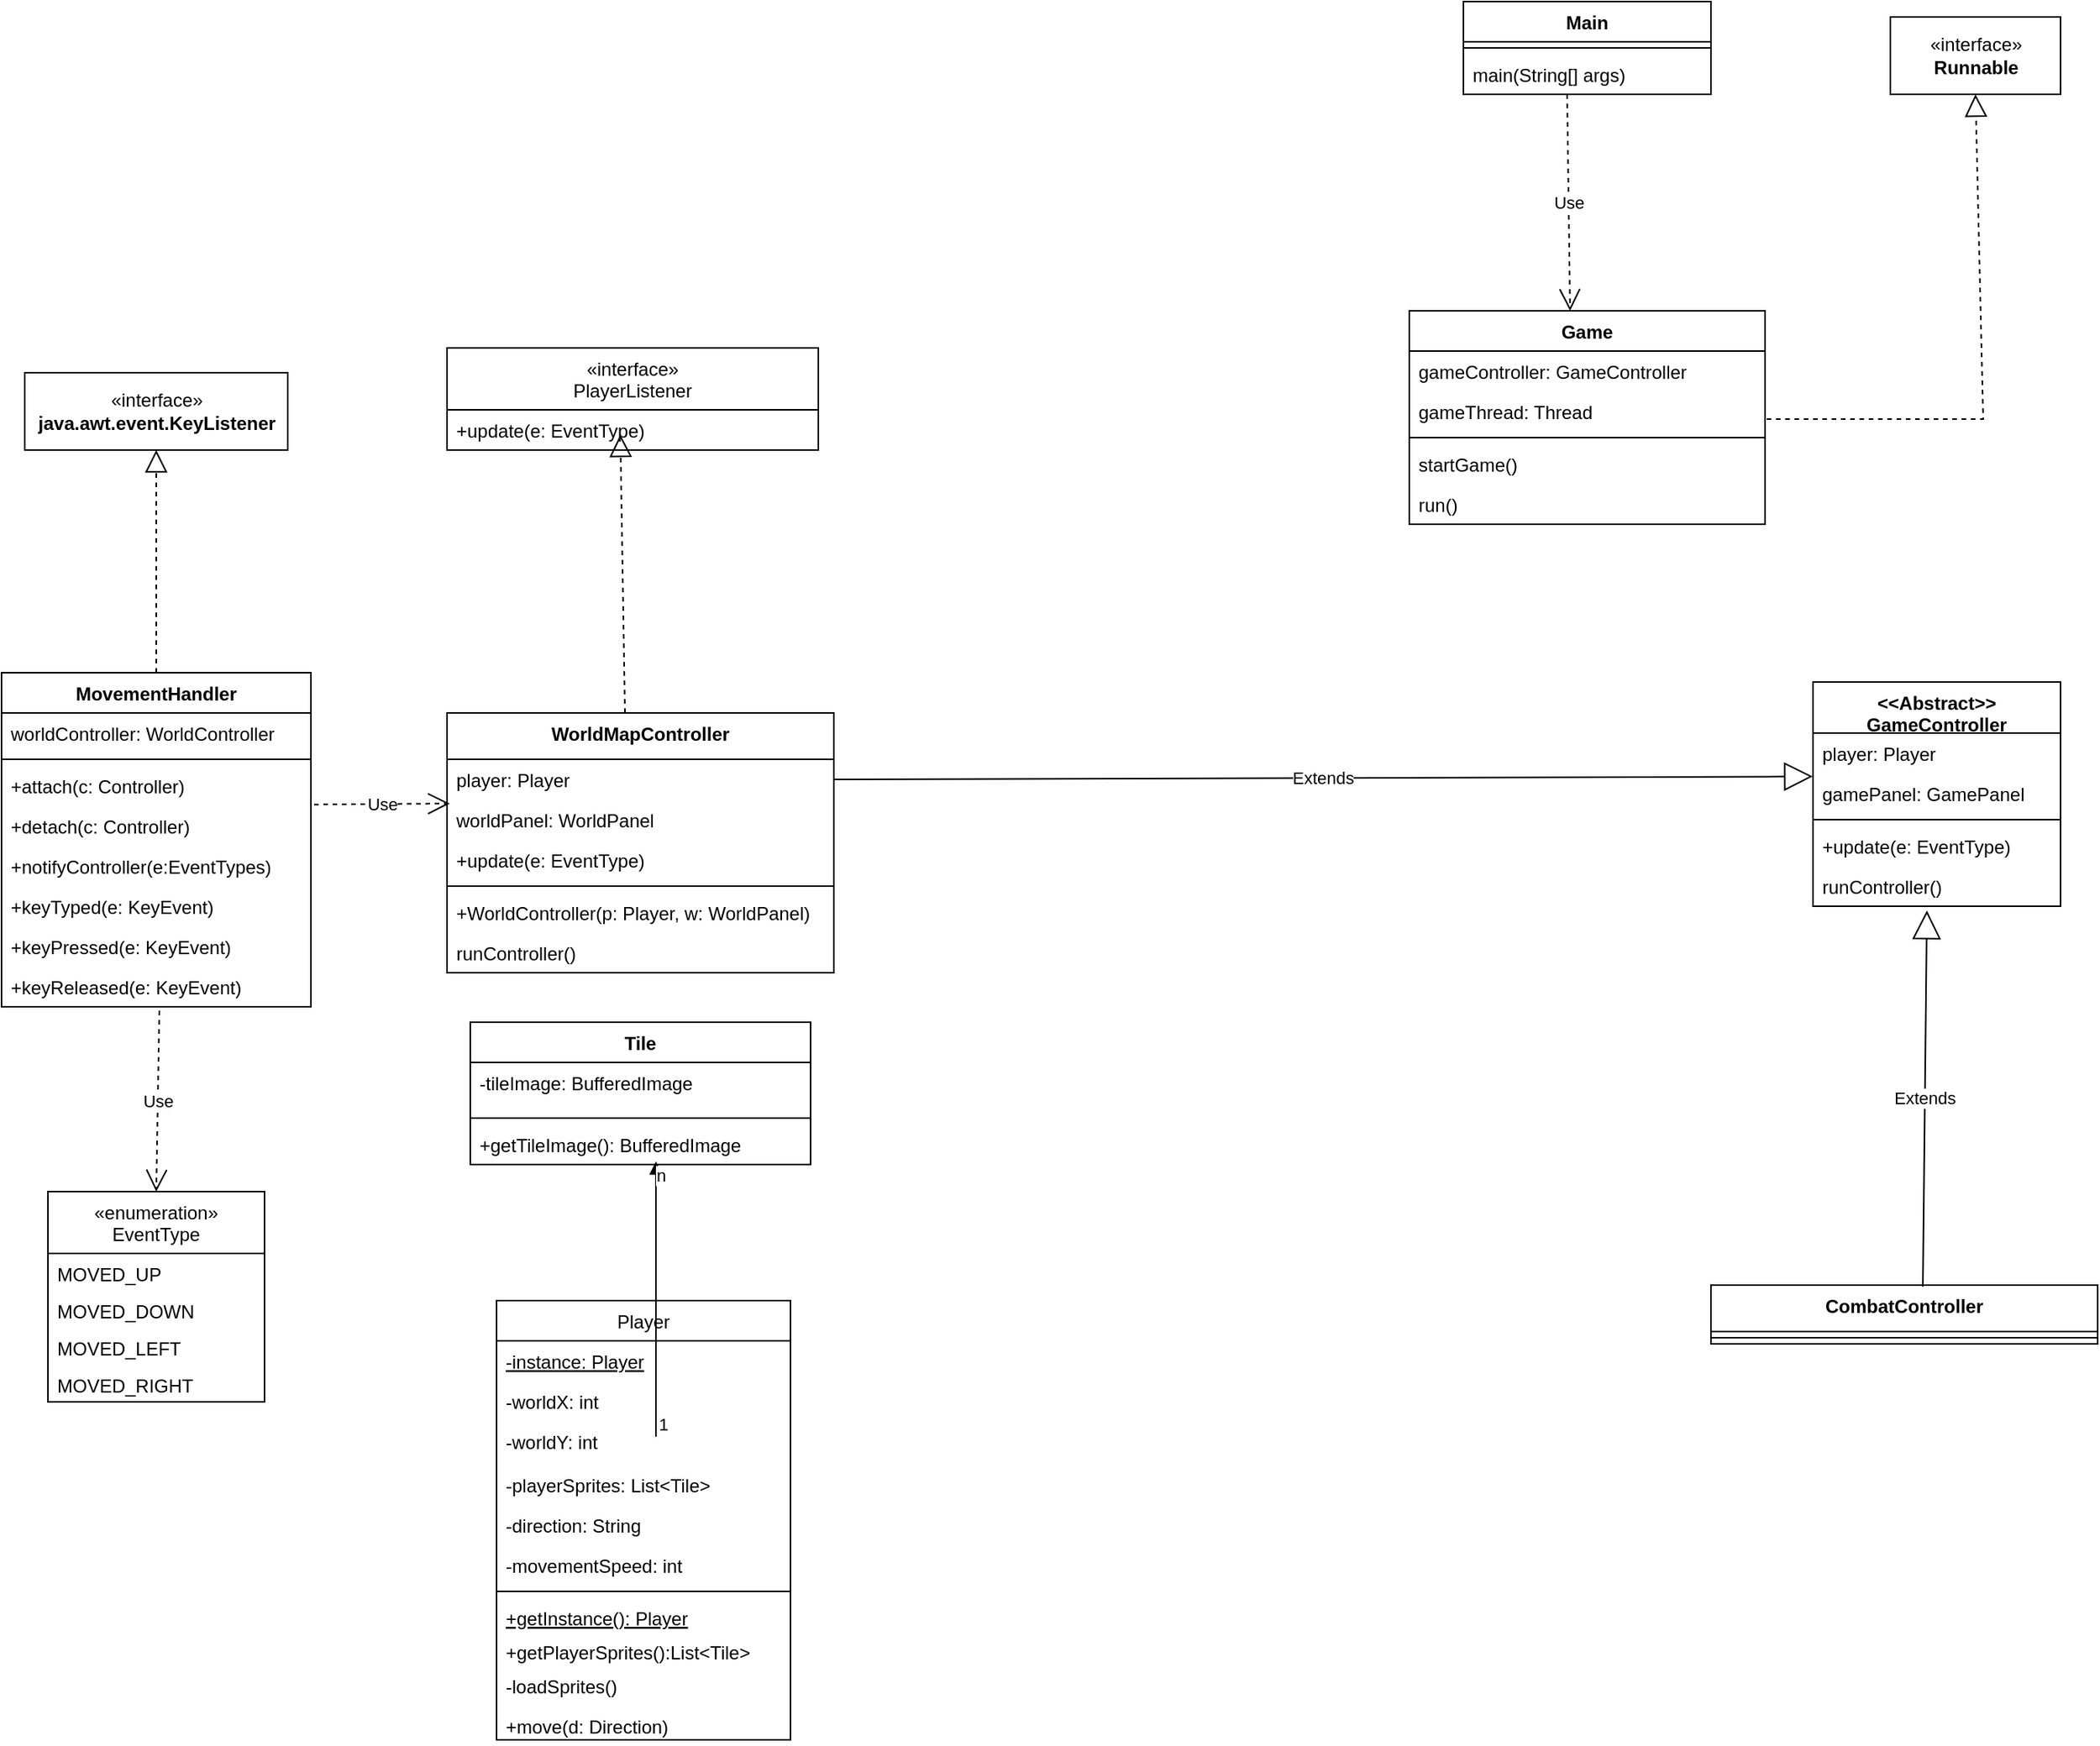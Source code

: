<mxfile version="20.3.0" type="device"><diagram id="eohbMDtSF3-cBigyVldR" name="Pagina-1"><mxGraphModel dx="4669" dy="1331" grid="1" gridSize="20" guides="1" tooltips="1" connect="1" arrows="1" fold="1" page="1" pageScale="1" pageWidth="827" pageHeight="1169" math="0" shadow="0"><root><mxCell id="0"/><mxCell id="1" parent="0"/><mxCell id="uRFBdNXsAztlNJAXBcpH-1" value="«interface»&lt;br&gt;&lt;b&gt;Runnable&lt;/b&gt;" style="html=1;" vertex="1" parent="1"><mxGeometry x="-1199" y="10" width="110" height="50" as="geometry"/></mxCell><mxCell id="uRFBdNXsAztlNJAXBcpH-2" value="Main" style="swimlane;fontStyle=1;align=center;verticalAlign=top;childLayout=stackLayout;horizontal=1;startSize=26;horizontalStack=0;resizeParent=1;resizeParentMax=0;resizeLast=0;collapsible=1;marginBottom=0;" vertex="1" parent="1"><mxGeometry x="-1475" width="160" height="60" as="geometry"/></mxCell><mxCell id="uRFBdNXsAztlNJAXBcpH-4" value="" style="line;strokeWidth=1;fillColor=none;align=left;verticalAlign=middle;spacingTop=-1;spacingLeft=3;spacingRight=3;rotatable=0;labelPosition=right;points=[];portConstraint=eastwest;strokeColor=inherit;" vertex="1" parent="uRFBdNXsAztlNJAXBcpH-2"><mxGeometry y="26" width="160" height="8" as="geometry"/></mxCell><mxCell id="uRFBdNXsAztlNJAXBcpH-5" value="main(String[] args)" style="text;strokeColor=none;fillColor=none;align=left;verticalAlign=top;spacingLeft=4;spacingRight=4;overflow=hidden;rotatable=0;points=[[0,0.5],[1,0.5]];portConstraint=eastwest;" vertex="1" parent="uRFBdNXsAztlNJAXBcpH-2"><mxGeometry y="34" width="160" height="26" as="geometry"/></mxCell><mxCell id="uRFBdNXsAztlNJAXBcpH-6" value="Game" style="swimlane;fontStyle=1;align=center;verticalAlign=top;childLayout=stackLayout;horizontal=1;startSize=26;horizontalStack=0;resizeParent=1;resizeParentMax=0;resizeLast=0;collapsible=1;marginBottom=0;" vertex="1" parent="1"><mxGeometry x="-1510" y="200" width="230" height="138" as="geometry"/></mxCell><mxCell id="uRFBdNXsAztlNJAXBcpH-7" value="gameController: GameController" style="text;strokeColor=none;fillColor=none;align=left;verticalAlign=top;spacingLeft=4;spacingRight=4;overflow=hidden;rotatable=0;points=[[0,0.5],[1,0.5]];portConstraint=eastwest;" vertex="1" parent="uRFBdNXsAztlNJAXBcpH-6"><mxGeometry y="26" width="230" height="26" as="geometry"/></mxCell><mxCell id="uRFBdNXsAztlNJAXBcpH-11" value="gameThread: Thread" style="text;strokeColor=none;fillColor=none;align=left;verticalAlign=top;spacingLeft=4;spacingRight=4;overflow=hidden;rotatable=0;points=[[0,0.5],[1,0.5]];portConstraint=eastwest;" vertex="1" parent="uRFBdNXsAztlNJAXBcpH-6"><mxGeometry y="52" width="230" height="26" as="geometry"/></mxCell><mxCell id="uRFBdNXsAztlNJAXBcpH-8" value="" style="line;strokeWidth=1;fillColor=none;align=left;verticalAlign=middle;spacingTop=-1;spacingLeft=3;spacingRight=3;rotatable=0;labelPosition=right;points=[];portConstraint=eastwest;strokeColor=inherit;" vertex="1" parent="uRFBdNXsAztlNJAXBcpH-6"><mxGeometry y="78" width="230" height="8" as="geometry"/></mxCell><mxCell id="uRFBdNXsAztlNJAXBcpH-9" value="startGame()" style="text;strokeColor=none;fillColor=none;align=left;verticalAlign=top;spacingLeft=4;spacingRight=4;overflow=hidden;rotatable=0;points=[[0,0.5],[1,0.5]];portConstraint=eastwest;" vertex="1" parent="uRFBdNXsAztlNJAXBcpH-6"><mxGeometry y="86" width="230" height="26" as="geometry"/></mxCell><mxCell id="uRFBdNXsAztlNJAXBcpH-10" value="run()" style="text;strokeColor=none;fillColor=none;align=left;verticalAlign=top;spacingLeft=4;spacingRight=4;overflow=hidden;rotatable=0;points=[[0,0.5],[1,0.5]];portConstraint=eastwest;" vertex="1" parent="uRFBdNXsAztlNJAXBcpH-6"><mxGeometry y="112" width="230" height="26" as="geometry"/></mxCell><mxCell id="uRFBdNXsAztlNJAXBcpH-12" value="Use" style="endArrow=open;endSize=12;dashed=1;html=1;rounded=0;exitX=0.419;exitY=1;exitDx=0;exitDy=0;exitPerimeter=0;entryX=0.452;entryY=0;entryDx=0;entryDy=0;entryPerimeter=0;" edge="1" parent="1" source="uRFBdNXsAztlNJAXBcpH-5" target="uRFBdNXsAztlNJAXBcpH-6"><mxGeometry width="160" relative="1" as="geometry"><mxPoint x="-1479" y="80" as="sourcePoint"/><mxPoint x="-1319" y="80" as="targetPoint"/></mxGeometry></mxCell><mxCell id="uRFBdNXsAztlNJAXBcpH-13" value="" style="endArrow=block;dashed=1;endFill=0;endSize=12;html=1;rounded=0;entryX=0.5;entryY=1;entryDx=0;entryDy=0;" edge="1" parent="1" target="uRFBdNXsAztlNJAXBcpH-1"><mxGeometry width="160" relative="1" as="geometry"><mxPoint x="-1279" y="270" as="sourcePoint"/><mxPoint x="-1119" y="270" as="targetPoint"/><Array as="points"><mxPoint x="-1139" y="270"/></Array></mxGeometry></mxCell><mxCell id="uRFBdNXsAztlNJAXBcpH-61" value="Player" style="swimlane;fontStyle=0;childLayout=stackLayout;horizontal=1;startSize=26;fillColor=none;horizontalStack=0;resizeParent=1;resizeParentMax=0;resizeLast=0;collapsible=1;marginBottom=0;" vertex="1" parent="1"><mxGeometry x="-2100" y="840" width="190" height="284" as="geometry"/></mxCell><mxCell id="uRFBdNXsAztlNJAXBcpH-62" value="-instance: Player&#10;" style="text;strokeColor=none;fillColor=none;align=left;verticalAlign=top;spacingLeft=4;spacingRight=4;overflow=hidden;rotatable=0;points=[[0,0.5],[1,0.5]];portConstraint=eastwest;fontStyle=4" vertex="1" parent="uRFBdNXsAztlNJAXBcpH-61"><mxGeometry y="26" width="190" height="26" as="geometry"/></mxCell><mxCell id="uRFBdNXsAztlNJAXBcpH-63" value="-worldX: int&#10;" style="text;strokeColor=none;fillColor=none;align=left;verticalAlign=top;spacingLeft=4;spacingRight=4;overflow=hidden;rotatable=0;points=[[0,0.5],[1,0.5]];portConstraint=eastwest;" vertex="1" parent="uRFBdNXsAztlNJAXBcpH-61"><mxGeometry y="52" width="190" height="26" as="geometry"/></mxCell><mxCell id="uRFBdNXsAztlNJAXBcpH-64" value="-worldY: int" style="text;strokeColor=none;fillColor=none;align=left;verticalAlign=top;spacingLeft=4;spacingRight=4;overflow=hidden;rotatable=0;points=[[0,0.5],[1,0.5]];portConstraint=eastwest;" vertex="1" parent="uRFBdNXsAztlNJAXBcpH-61"><mxGeometry y="78" width="190" height="28" as="geometry"/></mxCell><mxCell id="uRFBdNXsAztlNJAXBcpH-65" value="-playerSprites: List&lt;Tile&gt;" style="text;strokeColor=none;fillColor=none;align=left;verticalAlign=top;spacingLeft=4;spacingRight=4;overflow=hidden;rotatable=0;points=[[0,0.5],[1,0.5]];portConstraint=eastwest;" vertex="1" parent="uRFBdNXsAztlNJAXBcpH-61"><mxGeometry y="106" width="190" height="26" as="geometry"/></mxCell><mxCell id="uRFBdNXsAztlNJAXBcpH-66" value="-direction: String" style="text;strokeColor=none;fillColor=none;align=left;verticalAlign=top;spacingLeft=4;spacingRight=4;overflow=hidden;rotatable=0;points=[[0,0.5],[1,0.5]];portConstraint=eastwest;" vertex="1" parent="uRFBdNXsAztlNJAXBcpH-61"><mxGeometry y="132" width="190" height="26" as="geometry"/></mxCell><mxCell id="uRFBdNXsAztlNJAXBcpH-67" value="-movementSpeed: int" style="text;strokeColor=none;fillColor=none;align=left;verticalAlign=top;spacingLeft=4;spacingRight=4;overflow=hidden;rotatable=0;points=[[0,0.5],[1,0.5]];portConstraint=eastwest;" vertex="1" parent="uRFBdNXsAztlNJAXBcpH-61"><mxGeometry y="158" width="190" height="26" as="geometry"/></mxCell><mxCell id="uRFBdNXsAztlNJAXBcpH-68" value="" style="line;strokeWidth=1;fillColor=none;align=left;verticalAlign=middle;spacingTop=-1;spacingLeft=3;spacingRight=3;rotatable=0;labelPosition=right;points=[];portConstraint=eastwest;strokeColor=inherit;" vertex="1" parent="uRFBdNXsAztlNJAXBcpH-61"><mxGeometry y="184" width="190" height="8" as="geometry"/></mxCell><mxCell id="uRFBdNXsAztlNJAXBcpH-69" value="+getInstance(): Player" style="text;strokeColor=none;fillColor=none;align=left;verticalAlign=top;spacingLeft=4;spacingRight=4;overflow=hidden;rotatable=0;points=[[0,0.5],[1,0.5]];portConstraint=eastwest;fontStyle=4" vertex="1" parent="uRFBdNXsAztlNJAXBcpH-61"><mxGeometry y="192" width="190" height="22" as="geometry"/></mxCell><mxCell id="uRFBdNXsAztlNJAXBcpH-70" value="+getPlayerSprites():List&lt;Tile&gt;&#10;" style="text;strokeColor=none;fillColor=none;align=left;verticalAlign=top;spacingLeft=4;spacingRight=4;overflow=hidden;rotatable=0;points=[[0,0.5],[1,0.5]];portConstraint=eastwest;" vertex="1" parent="uRFBdNXsAztlNJAXBcpH-61"><mxGeometry y="214" width="190" height="22" as="geometry"/></mxCell><mxCell id="uRFBdNXsAztlNJAXBcpH-71" value="-loadSprites()" style="text;strokeColor=none;fillColor=none;align=left;verticalAlign=top;spacingLeft=4;spacingRight=4;overflow=hidden;rotatable=0;points=[[0,0.5],[1,0.5]];portConstraint=eastwest;" vertex="1" parent="uRFBdNXsAztlNJAXBcpH-61"><mxGeometry y="236" width="190" height="26" as="geometry"/></mxCell><mxCell id="uRFBdNXsAztlNJAXBcpH-72" value="+move(d: Direction)&#10;" style="text;strokeColor=none;fillColor=none;align=left;verticalAlign=top;spacingLeft=4;spacingRight=4;overflow=hidden;rotatable=0;points=[[0,0.5],[1,0.5]];portConstraint=eastwest;" vertex="1" parent="uRFBdNXsAztlNJAXBcpH-61"><mxGeometry y="262" width="190" height="22" as="geometry"/></mxCell><mxCell id="uRFBdNXsAztlNJAXBcpH-73" value="Tile&#10;" style="swimlane;fontStyle=1;align=center;verticalAlign=top;childLayout=stackLayout;horizontal=1;startSize=26;horizontalStack=0;resizeParent=1;resizeParentMax=0;resizeLast=0;collapsible=1;marginBottom=0;" vertex="1" parent="1"><mxGeometry x="-2117" y="660" width="220" height="92" as="geometry"/></mxCell><mxCell id="uRFBdNXsAztlNJAXBcpH-74" value="-tileImage: BufferedImage&#10;" style="text;strokeColor=none;fillColor=none;align=left;verticalAlign=top;spacingLeft=4;spacingRight=4;overflow=hidden;rotatable=0;points=[[0,0.5],[1,0.5]];portConstraint=eastwest;" vertex="1" parent="uRFBdNXsAztlNJAXBcpH-73"><mxGeometry y="26" width="220" height="32" as="geometry"/></mxCell><mxCell id="uRFBdNXsAztlNJAXBcpH-75" value="" style="line;strokeWidth=1;fillColor=none;align=left;verticalAlign=middle;spacingTop=-1;spacingLeft=3;spacingRight=3;rotatable=0;labelPosition=right;points=[];portConstraint=eastwest;strokeColor=inherit;" vertex="1" parent="uRFBdNXsAztlNJAXBcpH-73"><mxGeometry y="58" width="220" height="8" as="geometry"/></mxCell><mxCell id="uRFBdNXsAztlNJAXBcpH-76" value="+getTileImage(): BufferedImage" style="text;strokeColor=none;fillColor=none;align=left;verticalAlign=top;spacingLeft=4;spacingRight=4;overflow=hidden;rotatable=0;points=[[0,0.5],[1,0.5]];portConstraint=eastwest;" vertex="1" parent="uRFBdNXsAztlNJAXBcpH-73"><mxGeometry y="66" width="220" height="26" as="geometry"/></mxCell><mxCell id="uRFBdNXsAztlNJAXBcpH-77" value="«interface»&lt;br&gt;&lt;b&gt;java.awt.event.KeyListener&lt;br&gt;&lt;/b&gt;" style="html=1;" vertex="1" parent="1"><mxGeometry x="-2405" y="240" width="170" height="50" as="geometry"/></mxCell><mxCell id="uRFBdNXsAztlNJAXBcpH-78" value="" style="endArrow=block;dashed=1;endFill=0;endSize=12;html=1;rounded=0;exitX=0.5;exitY=0;exitDx=0;exitDy=0;entryX=0.5;entryY=1;entryDx=0;entryDy=0;" edge="1" parent="1" source="uRFBdNXsAztlNJAXBcpH-79" target="uRFBdNXsAztlNJAXBcpH-77"><mxGeometry width="160" relative="1" as="geometry"><mxPoint x="-2623.8" y="368.544" as="sourcePoint"/><mxPoint x="-2429" y="420" as="targetPoint"/></mxGeometry></mxCell><mxCell id="uRFBdNXsAztlNJAXBcpH-79" value="MovementHandler" style="swimlane;fontStyle=1;align=center;verticalAlign=top;childLayout=stackLayout;horizontal=1;startSize=26;horizontalStack=0;resizeParent=1;resizeParentMax=0;resizeLast=0;collapsible=1;marginBottom=0;" vertex="1" parent="1"><mxGeometry x="-2420" y="434" width="200" height="216" as="geometry"/></mxCell><mxCell id="uRFBdNXsAztlNJAXBcpH-80" value="worldController: WorldController" style="text;strokeColor=none;fillColor=none;align=left;verticalAlign=top;spacingLeft=4;spacingRight=4;overflow=hidden;rotatable=0;points=[[0,0.5],[1,0.5]];portConstraint=eastwest;" vertex="1" parent="uRFBdNXsAztlNJAXBcpH-79"><mxGeometry y="26" width="200" height="26" as="geometry"/></mxCell><mxCell id="uRFBdNXsAztlNJAXBcpH-81" value="" style="line;strokeWidth=1;fillColor=none;align=left;verticalAlign=middle;spacingTop=-1;spacingLeft=3;spacingRight=3;rotatable=0;labelPosition=right;points=[];portConstraint=eastwest;strokeColor=inherit;" vertex="1" parent="uRFBdNXsAztlNJAXBcpH-79"><mxGeometry y="52" width="200" height="8" as="geometry"/></mxCell><mxCell id="uRFBdNXsAztlNJAXBcpH-82" value="+attach(c: Controller)" style="text;strokeColor=none;fillColor=none;align=left;verticalAlign=top;spacingLeft=4;spacingRight=4;overflow=hidden;rotatable=0;points=[[0,0.5],[1,0.5]];portConstraint=eastwest;" vertex="1" parent="uRFBdNXsAztlNJAXBcpH-79"><mxGeometry y="60" width="200" height="26" as="geometry"/></mxCell><mxCell id="uRFBdNXsAztlNJAXBcpH-83" value="+detach(c: Controller)" style="text;strokeColor=none;fillColor=none;align=left;verticalAlign=top;spacingLeft=4;spacingRight=4;overflow=hidden;rotatable=0;points=[[0,0.5],[1,0.5]];portConstraint=eastwest;" vertex="1" parent="uRFBdNXsAztlNJAXBcpH-79"><mxGeometry y="86" width="200" height="26" as="geometry"/></mxCell><mxCell id="uRFBdNXsAztlNJAXBcpH-84" value="+notifyController(e:EventTypes)" style="text;strokeColor=none;fillColor=none;align=left;verticalAlign=top;spacingLeft=4;spacingRight=4;overflow=hidden;rotatable=0;points=[[0,0.5],[1,0.5]];portConstraint=eastwest;" vertex="1" parent="uRFBdNXsAztlNJAXBcpH-79"><mxGeometry y="112" width="200" height="26" as="geometry"/></mxCell><mxCell id="uRFBdNXsAztlNJAXBcpH-85" value="+keyTyped(e: KeyEvent)" style="text;strokeColor=none;fillColor=none;align=left;verticalAlign=top;spacingLeft=4;spacingRight=4;overflow=hidden;rotatable=0;points=[[0,0.5],[1,0.5]];portConstraint=eastwest;" vertex="1" parent="uRFBdNXsAztlNJAXBcpH-79"><mxGeometry y="138" width="200" height="26" as="geometry"/></mxCell><mxCell id="uRFBdNXsAztlNJAXBcpH-86" value="+keyPressed(e: KeyEvent)" style="text;strokeColor=none;fillColor=none;align=left;verticalAlign=top;spacingLeft=4;spacingRight=4;overflow=hidden;rotatable=0;points=[[0,0.5],[1,0.5]];portConstraint=eastwest;" vertex="1" parent="uRFBdNXsAztlNJAXBcpH-79"><mxGeometry y="164" width="200" height="26" as="geometry"/></mxCell><mxCell id="uRFBdNXsAztlNJAXBcpH-87" value="+keyReleased(e: KeyEvent)" style="text;strokeColor=none;fillColor=none;align=left;verticalAlign=top;spacingLeft=4;spacingRight=4;overflow=hidden;rotatable=0;points=[[0,0.5],[1,0.5]];portConstraint=eastwest;" vertex="1" parent="uRFBdNXsAztlNJAXBcpH-79"><mxGeometry y="190" width="200" height="26" as="geometry"/></mxCell><mxCell id="uRFBdNXsAztlNJAXBcpH-88" value="WorldMapController" style="swimlane;fontStyle=1;align=center;verticalAlign=top;childLayout=stackLayout;horizontal=1;startSize=30;horizontalStack=0;resizeParent=1;resizeParentMax=0;resizeLast=0;collapsible=1;marginBottom=0;" vertex="1" parent="1"><mxGeometry x="-2132" y="460" width="250" height="168" as="geometry"/></mxCell><mxCell id="uRFBdNXsAztlNJAXBcpH-89" value="player: Player" style="text;strokeColor=none;fillColor=none;align=left;verticalAlign=top;spacingLeft=4;spacingRight=4;overflow=hidden;rotatable=0;points=[[0,0.5],[1,0.5]];portConstraint=eastwest;" vertex="1" parent="uRFBdNXsAztlNJAXBcpH-88"><mxGeometry y="30" width="250" height="26" as="geometry"/></mxCell><mxCell id="uRFBdNXsAztlNJAXBcpH-90" value="worldPanel: WorldPanel" style="text;strokeColor=none;fillColor=none;align=left;verticalAlign=top;spacingLeft=4;spacingRight=4;overflow=hidden;rotatable=0;points=[[0,0.5],[1,0.5]];portConstraint=eastwest;" vertex="1" parent="uRFBdNXsAztlNJAXBcpH-88"><mxGeometry y="56" width="250" height="26" as="geometry"/></mxCell><mxCell id="uRFBdNXsAztlNJAXBcpH-91" value="+update(e: EventType)" style="text;strokeColor=none;fillColor=none;align=left;verticalAlign=top;spacingLeft=4;spacingRight=4;overflow=hidden;rotatable=0;points=[[0,0.5],[1,0.5]];portConstraint=eastwest;" vertex="1" parent="uRFBdNXsAztlNJAXBcpH-88"><mxGeometry y="82" width="250" height="26" as="geometry"/></mxCell><mxCell id="uRFBdNXsAztlNJAXBcpH-92" value="" style="line;strokeWidth=1;fillColor=none;align=left;verticalAlign=middle;spacingTop=-1;spacingLeft=3;spacingRight=3;rotatable=0;labelPosition=right;points=[];portConstraint=eastwest;strokeColor=inherit;" vertex="1" parent="uRFBdNXsAztlNJAXBcpH-88"><mxGeometry y="108" width="250" height="8" as="geometry"/></mxCell><mxCell id="uRFBdNXsAztlNJAXBcpH-93" value="+WorldController(p: Player, w: WorldPanel)&#10;" style="text;strokeColor=none;fillColor=none;align=left;verticalAlign=top;spacingLeft=4;spacingRight=4;overflow=hidden;rotatable=0;points=[[0,0.5],[1,0.5]];portConstraint=eastwest;" vertex="1" parent="uRFBdNXsAztlNJAXBcpH-88"><mxGeometry y="116" width="250" height="26" as="geometry"/></mxCell><mxCell id="uRFBdNXsAztlNJAXBcpH-127" value="runController()" style="text;strokeColor=none;fillColor=none;align=left;verticalAlign=top;spacingLeft=4;spacingRight=4;overflow=hidden;rotatable=0;points=[[0,0.5],[1,0.5]];portConstraint=eastwest;" vertex="1" parent="uRFBdNXsAztlNJAXBcpH-88"><mxGeometry y="142" width="250" height="26" as="geometry"/></mxCell><mxCell id="uRFBdNXsAztlNJAXBcpH-95" value="«enumeration»&#10;EventType" style="swimlane;fontStyle=0;childLayout=stackLayout;horizontal=1;startSize=40;fillColor=none;horizontalStack=0;resizeParent=1;resizeParentMax=0;resizeLast=0;collapsible=1;marginBottom=0;" vertex="1" parent="1"><mxGeometry x="-2390" y="769.5" width="140" height="136" as="geometry"><mxRectangle x="660" y="50" width="120" height="40" as="alternateBounds"/></mxGeometry></mxCell><mxCell id="uRFBdNXsAztlNJAXBcpH-96" value="MOVED_UP&#10;" style="text;strokeColor=none;fillColor=none;align=left;verticalAlign=top;spacingLeft=4;spacingRight=4;overflow=hidden;rotatable=0;points=[[0,0.5],[1,0.5]];portConstraint=eastwest;" vertex="1" parent="uRFBdNXsAztlNJAXBcpH-95"><mxGeometry y="40" width="140" height="24" as="geometry"/></mxCell><mxCell id="uRFBdNXsAztlNJAXBcpH-97" value="MOVED_DOWN&#10;" style="text;strokeColor=none;fillColor=none;align=left;verticalAlign=top;spacingLeft=4;spacingRight=4;overflow=hidden;rotatable=0;points=[[0,0.5],[1,0.5]];portConstraint=eastwest;" vertex="1" parent="uRFBdNXsAztlNJAXBcpH-95"><mxGeometry y="64" width="140" height="24" as="geometry"/></mxCell><mxCell id="uRFBdNXsAztlNJAXBcpH-98" value="MOVED_LEFT&#10;" style="text;strokeColor=none;fillColor=none;align=left;verticalAlign=top;spacingLeft=4;spacingRight=4;overflow=hidden;rotatable=0;points=[[0,0.5],[1,0.5]];portConstraint=eastwest;" vertex="1" parent="uRFBdNXsAztlNJAXBcpH-95"><mxGeometry y="88" width="140" height="24" as="geometry"/></mxCell><mxCell id="uRFBdNXsAztlNJAXBcpH-99" value="MOVED_RIGHT" style="text;strokeColor=none;fillColor=none;align=left;verticalAlign=top;spacingLeft=4;spacingRight=4;overflow=hidden;rotatable=0;points=[[0,0.5],[1,0.5]];portConstraint=eastwest;" vertex="1" parent="uRFBdNXsAztlNJAXBcpH-95"><mxGeometry y="112" width="140" height="24" as="geometry"/></mxCell><mxCell id="uRFBdNXsAztlNJAXBcpH-100" value="«interface»&#10;PlayerListener" style="swimlane;fontStyle=0;childLayout=stackLayout;horizontal=1;startSize=40;fillColor=none;horizontalStack=0;resizeParent=1;resizeParentMax=0;resizeLast=0;collapsible=1;marginBottom=0;" vertex="1" parent="1"><mxGeometry x="-2132" y="224" width="240" height="66" as="geometry"/></mxCell><mxCell id="uRFBdNXsAztlNJAXBcpH-101" value="+update(e: EventType)" style="text;strokeColor=none;fillColor=none;align=left;verticalAlign=top;spacingLeft=4;spacingRight=4;overflow=hidden;rotatable=0;points=[[0,0.5],[1,0.5]];portConstraint=eastwest;" vertex="1" parent="uRFBdNXsAztlNJAXBcpH-100"><mxGeometry y="40" width="240" height="26" as="geometry"/></mxCell><mxCell id="uRFBdNXsAztlNJAXBcpH-102" value="" style="endArrow=block;dashed=1;endFill=0;endSize=12;html=1;rounded=0;exitX=0.5;exitY=0;exitDx=0;exitDy=0;" edge="1" parent="1"><mxGeometry width="160" relative="1" as="geometry"><mxPoint x="-2017" y="460" as="sourcePoint"/><mxPoint x="-2020" y="280" as="targetPoint"/><Array as="points"/></mxGeometry></mxCell><mxCell id="uRFBdNXsAztlNJAXBcpH-103" value="" style="endArrow=block;endFill=1;html=1;edgeStyle=orthogonalEdgeStyle;align=left;verticalAlign=top;rounded=0;" edge="1" parent="1"><mxGeometry x="-1" relative="1" as="geometry"><mxPoint x="-1997" y="928" as="sourcePoint"/><mxPoint x="-1997" y="750" as="targetPoint"/></mxGeometry></mxCell><mxCell id="uRFBdNXsAztlNJAXBcpH-104" value="1" style="edgeLabel;resizable=0;html=1;align=left;verticalAlign=bottom;" connectable="0" vertex="1" parent="uRFBdNXsAztlNJAXBcpH-103"><mxGeometry x="-1" relative="1" as="geometry"/></mxCell><mxCell id="uRFBdNXsAztlNJAXBcpH-105" value="n" style="edgeLabel;html=1;align=center;verticalAlign=middle;resizable=0;points=[];" vertex="1" connectable="0" parent="uRFBdNXsAztlNJAXBcpH-103"><mxGeometry x="0.898" y="-3" relative="1" as="geometry"><mxPoint as="offset"/></mxGeometry></mxCell><mxCell id="uRFBdNXsAztlNJAXBcpH-106" value="Use" style="endArrow=open;endSize=12;dashed=1;html=1;rounded=0;entryX=0.007;entryY=0.099;entryDx=0;entryDy=0;entryPerimeter=0;" edge="1" parent="1" target="uRFBdNXsAztlNJAXBcpH-90"><mxGeometry width="160" relative="1" as="geometry"><mxPoint x="-2218" y="519.23" as="sourcePoint"/><mxPoint x="-2058" y="519.23" as="targetPoint"/></mxGeometry></mxCell><mxCell id="uRFBdNXsAztlNJAXBcpH-107" value="Use" style="endArrow=open;endSize=12;dashed=1;html=1;rounded=0;entryX=0.5;entryY=0;entryDx=0;entryDy=0;exitX=0.51;exitY=1.096;exitDx=0;exitDy=0;exitPerimeter=0;" edge="1" parent="1" source="uRFBdNXsAztlNJAXBcpH-87" target="uRFBdNXsAztlNJAXBcpH-95"><mxGeometry width="160" relative="1" as="geometry"><mxPoint x="-2322.75" y="684.16" as="sourcePoint"/><mxPoint x="-2250" y="683.504" as="targetPoint"/></mxGeometry></mxCell><mxCell id="uRFBdNXsAztlNJAXBcpH-108" value="&lt;&lt;Abstract&gt;&gt;&#10;GameController" style="swimlane;fontStyle=1;align=center;verticalAlign=top;childLayout=stackLayout;horizontal=1;startSize=33;horizontalStack=0;resizeParent=1;resizeParentMax=0;resizeLast=0;collapsible=1;marginBottom=0;" vertex="1" parent="1"><mxGeometry x="-1249" y="440" width="160" height="145" as="geometry"/></mxCell><mxCell id="uRFBdNXsAztlNJAXBcpH-109" value="player: Player" style="text;strokeColor=none;fillColor=none;align=left;verticalAlign=top;spacingLeft=4;spacingRight=4;overflow=hidden;rotatable=0;points=[[0,0.5],[1,0.5]];portConstraint=eastwest;" vertex="1" parent="uRFBdNXsAztlNJAXBcpH-108"><mxGeometry y="33" width="160" height="26" as="geometry"/></mxCell><mxCell id="uRFBdNXsAztlNJAXBcpH-113" value="gamePanel: GamePanel" style="text;strokeColor=none;fillColor=none;align=left;verticalAlign=top;spacingLeft=4;spacingRight=4;overflow=hidden;rotatable=0;points=[[0,0.5],[1,0.5]];portConstraint=eastwest;" vertex="1" parent="uRFBdNXsAztlNJAXBcpH-108"><mxGeometry y="59" width="160" height="26" as="geometry"/></mxCell><mxCell id="uRFBdNXsAztlNJAXBcpH-110" value="" style="line;strokeWidth=1;fillColor=none;align=left;verticalAlign=middle;spacingTop=-1;spacingLeft=3;spacingRight=3;rotatable=0;labelPosition=right;points=[];portConstraint=eastwest;strokeColor=inherit;" vertex="1" parent="uRFBdNXsAztlNJAXBcpH-108"><mxGeometry y="85" width="160" height="8" as="geometry"/></mxCell><mxCell id="uRFBdNXsAztlNJAXBcpH-111" value="+update(e: EventType)" style="text;strokeColor=none;fillColor=none;align=left;verticalAlign=top;spacingLeft=4;spacingRight=4;overflow=hidden;rotatable=0;points=[[0,0.5],[1,0.5]];portConstraint=eastwest;" vertex="1" parent="uRFBdNXsAztlNJAXBcpH-108"><mxGeometry y="93" width="160" height="26" as="geometry"/></mxCell><mxCell id="uRFBdNXsAztlNJAXBcpH-126" value="runController()" style="text;strokeColor=none;fillColor=none;align=left;verticalAlign=top;spacingLeft=4;spacingRight=4;overflow=hidden;rotatable=0;points=[[0,0.5],[1,0.5]];portConstraint=eastwest;" vertex="1" parent="uRFBdNXsAztlNJAXBcpH-108"><mxGeometry y="119" width="160" height="26" as="geometry"/></mxCell><mxCell id="uRFBdNXsAztlNJAXBcpH-114" value="CombatController" style="swimlane;fontStyle=1;align=center;verticalAlign=top;childLayout=stackLayout;horizontal=1;startSize=30;horizontalStack=0;resizeParent=1;resizeParentMax=0;resizeLast=0;collapsible=1;marginBottom=0;" vertex="1" parent="1"><mxGeometry x="-1315" y="830" width="250" height="38" as="geometry"/></mxCell><mxCell id="uRFBdNXsAztlNJAXBcpH-118" value="" style="line;strokeWidth=1;fillColor=none;align=left;verticalAlign=middle;spacingTop=-1;spacingLeft=3;spacingRight=3;rotatable=0;labelPosition=right;points=[];portConstraint=eastwest;strokeColor=inherit;" vertex="1" parent="uRFBdNXsAztlNJAXBcpH-114"><mxGeometry y="30" width="250" height="8" as="geometry"/></mxCell><mxCell id="uRFBdNXsAztlNJAXBcpH-121" value="Extends" style="endArrow=block;endSize=16;endFill=0;html=1;rounded=0;exitX=1;exitY=0.5;exitDx=0;exitDy=0;entryX=-0.001;entryY=1.081;entryDx=0;entryDy=0;entryPerimeter=0;" edge="1" parent="1" source="uRFBdNXsAztlNJAXBcpH-89" target="uRFBdNXsAztlNJAXBcpH-109"><mxGeometry width="160" relative="1" as="geometry"><mxPoint x="-1850" y="600" as="sourcePoint"/><mxPoint x="-1710" y="590" as="targetPoint"/></mxGeometry></mxCell><mxCell id="uRFBdNXsAztlNJAXBcpH-122" value="Extends" style="endArrow=block;endSize=16;endFill=0;html=1;rounded=0;exitX=0.548;exitY=0.026;exitDx=0;exitDy=0;entryX=0.46;entryY=1.106;entryDx=0;entryDy=0;entryPerimeter=0;exitPerimeter=0;" edge="1" parent="1" source="uRFBdNXsAztlNJAXBcpH-114" target="uRFBdNXsAztlNJAXBcpH-126"><mxGeometry width="160" relative="1" as="geometry"><mxPoint x="-1635" y="630.574" as="sourcePoint"/><mxPoint x="-1429" y="600" as="targetPoint"/></mxGeometry></mxCell></root></mxGraphModel></diagram></mxfile>